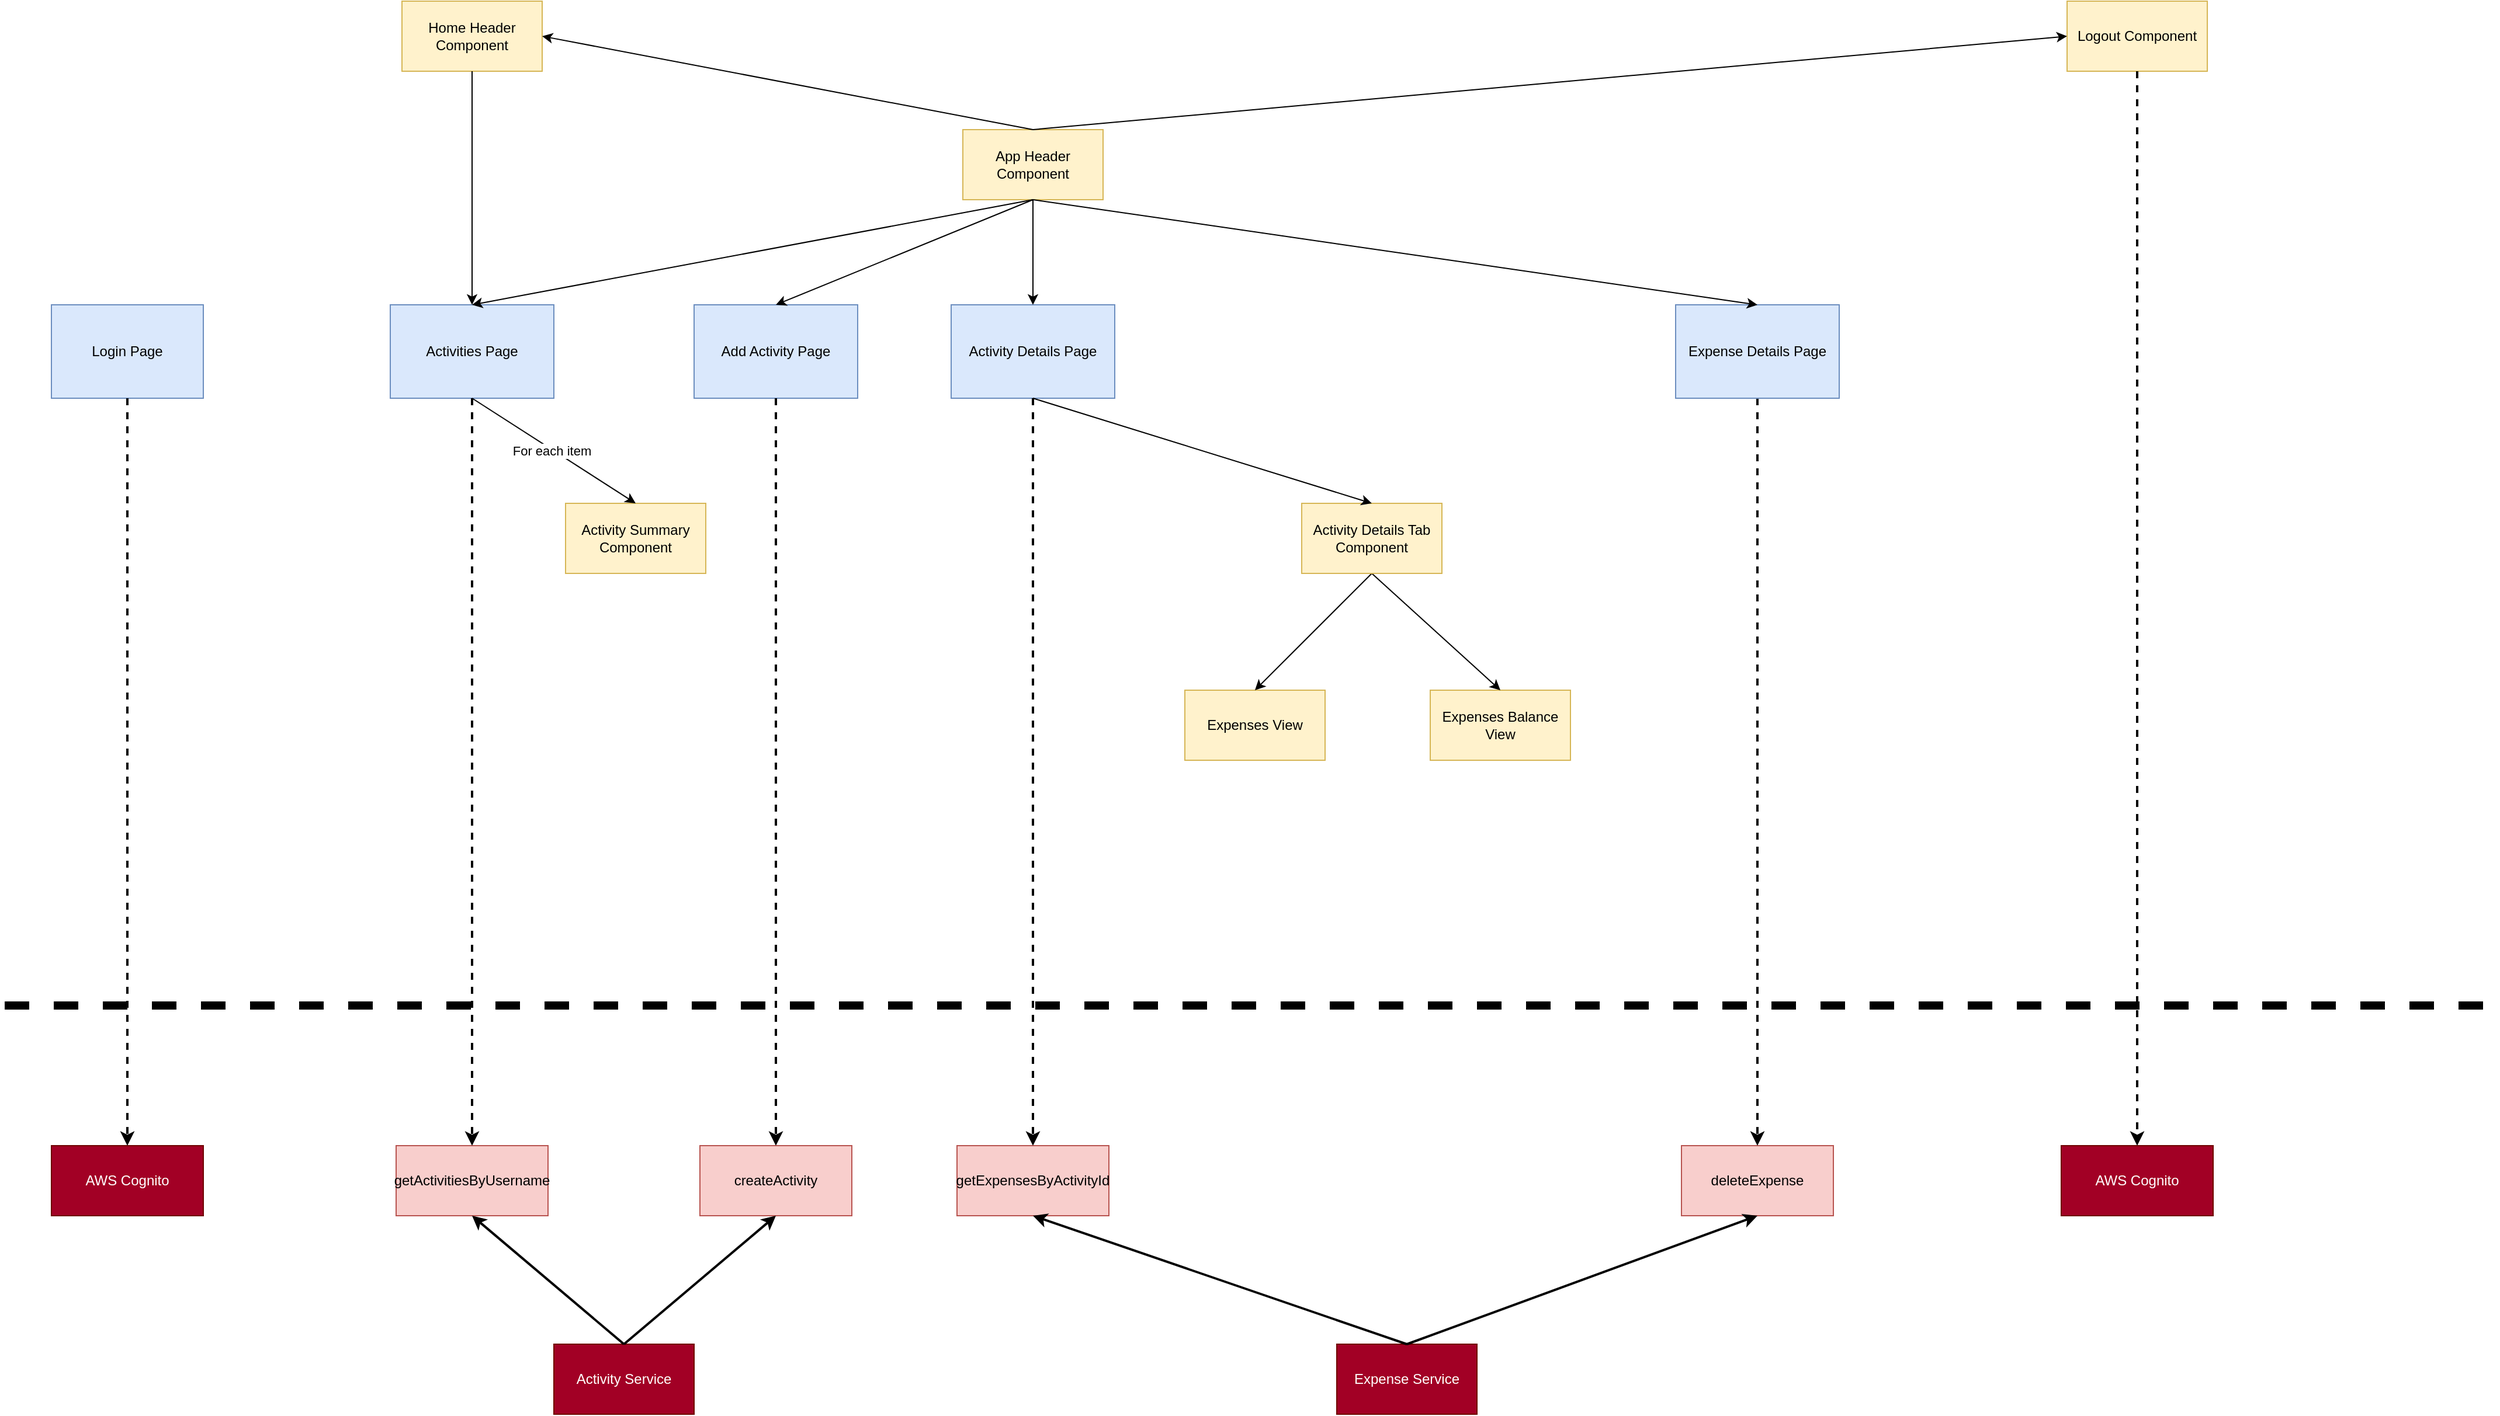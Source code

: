 <mxfile version="14.1.8" type="device"><diagram id="UE1FYti0q7qRU-nZ1nbq" name="Page-1"><mxGraphModel dx="3166" dy="1265" grid="1" gridSize="10" guides="1" tooltips="1" connect="1" arrows="1" fold="1" page="1" pageScale="1" pageWidth="1100" pageHeight="850" math="0" shadow="0"><root><mxCell id="0"/><mxCell id="1" parent="0"/><mxCell id="jkbG0FGmUr5CrJLPi73x-1" value="Activities Page" style="rounded=0;whiteSpace=wrap;html=1;fillColor=#dae8fc;strokeColor=#6c8ebf;" parent="1" vertex="1"><mxGeometry x="10" y="320" width="140" height="80" as="geometry"/></mxCell><mxCell id="jkbG0FGmUr5CrJLPi73x-2" value="Activity Details Page" style="rounded=0;whiteSpace=wrap;html=1;fillColor=#dae8fc;strokeColor=#6c8ebf;" parent="1" vertex="1"><mxGeometry x="490" y="320" width="140" height="80" as="geometry"/></mxCell><mxCell id="jkbG0FGmUr5CrJLPi73x-3" value="Add Activity Page" style="rounded=0;whiteSpace=wrap;html=1;fillColor=#dae8fc;strokeColor=#6c8ebf;" parent="1" vertex="1"><mxGeometry x="270" y="320" width="140" height="80" as="geometry"/></mxCell><mxCell id="jkbG0FGmUr5CrJLPi73x-4" value="Expenses View" style="rounded=0;whiteSpace=wrap;html=1;fillColor=#fff2cc;strokeColor=#d6b656;" parent="1" vertex="1"><mxGeometry x="690" y="650" width="120" height="60" as="geometry"/></mxCell><mxCell id="jkbG0FGmUr5CrJLPi73x-5" value="Expenses Balance View" style="rounded=0;whiteSpace=wrap;html=1;fillColor=#fff2cc;strokeColor=#d6b656;" parent="1" vertex="1"><mxGeometry x="900" y="650" width="120" height="60" as="geometry"/></mxCell><mxCell id="jkbG0FGmUr5CrJLPi73x-6" value="" style="endArrow=classic;html=1;exitX=0.5;exitY=1;exitDx=0;exitDy=0;entryX=0.5;entryY=0;entryDx=0;entryDy=0;" parent="1" source="jkbG0FGmUr5CrJLPi73x-9" target="jkbG0FGmUr5CrJLPi73x-4" edge="1"><mxGeometry width="50" height="50" relative="1" as="geometry"><mxPoint x="890" y="840" as="sourcePoint"/><mxPoint x="730" y="650" as="targetPoint"/></mxGeometry></mxCell><mxCell id="jkbG0FGmUr5CrJLPi73x-7" value="" style="endArrow=classic;html=1;exitX=0.5;exitY=1;exitDx=0;exitDy=0;entryX=0.5;entryY=0;entryDx=0;entryDy=0;" parent="1" source="jkbG0FGmUr5CrJLPi73x-9" target="jkbG0FGmUr5CrJLPi73x-5" edge="1"><mxGeometry width="50" height="50" relative="1" as="geometry"><mxPoint x="860" y="440" as="sourcePoint"/><mxPoint x="750" y="530" as="targetPoint"/></mxGeometry></mxCell><mxCell id="jkbG0FGmUr5CrJLPi73x-9" value="Activity Details Tab Component" style="rounded=0;whiteSpace=wrap;html=1;fillColor=#fff2cc;strokeColor=#d6b656;" parent="1" vertex="1"><mxGeometry x="790" y="490" width="120" height="60" as="geometry"/></mxCell><mxCell id="jkbG0FGmUr5CrJLPi73x-11" value="" style="endArrow=classic;html=1;entryX=0.5;entryY=0;entryDx=0;entryDy=0;exitX=0.5;exitY=1;exitDx=0;exitDy=0;" parent="1" source="jkbG0FGmUr5CrJLPi73x-2" target="jkbG0FGmUr5CrJLPi73x-9" edge="1"><mxGeometry width="50" height="50" relative="1" as="geometry"><mxPoint x="670" y="810" as="sourcePoint"/><mxPoint x="720" y="760" as="targetPoint"/></mxGeometry></mxCell><mxCell id="jkbG0FGmUr5CrJLPi73x-12" value="App Header Component" style="rounded=0;whiteSpace=wrap;html=1;fillColor=#fff2cc;strokeColor=#d6b656;" parent="1" vertex="1"><mxGeometry x="500" y="170" width="120" height="60" as="geometry"/></mxCell><mxCell id="jkbG0FGmUr5CrJLPi73x-13" value="Home Header Component" style="rounded=0;whiteSpace=wrap;html=1;fillColor=#fff2cc;strokeColor=#d6b656;" parent="1" vertex="1"><mxGeometry x="20" y="60" width="120" height="60" as="geometry"/></mxCell><mxCell id="jkbG0FGmUr5CrJLPi73x-14" value="Logout Component" style="rounded=0;whiteSpace=wrap;html=1;fillColor=#fff2cc;strokeColor=#d6b656;" parent="1" vertex="1"><mxGeometry x="1445" y="60" width="120" height="60" as="geometry"/></mxCell><mxCell id="jkbG0FGmUr5CrJLPi73x-15" value="" style="endArrow=classic;html=1;entryX=1;entryY=0.5;entryDx=0;entryDy=0;exitX=0.5;exitY=0;exitDx=0;exitDy=0;" parent="1" source="jkbG0FGmUr5CrJLPi73x-12" target="jkbG0FGmUr5CrJLPi73x-13" edge="1"><mxGeometry width="50" height="50" relative="1" as="geometry"><mxPoint x="550" y="190" as="sourcePoint"/><mxPoint x="560" y="270" as="targetPoint"/></mxGeometry></mxCell><mxCell id="jkbG0FGmUr5CrJLPi73x-16" value="" style="endArrow=classic;html=1;entryX=0;entryY=0.5;entryDx=0;entryDy=0;exitX=0.5;exitY=0;exitDx=0;exitDy=0;" parent="1" source="jkbG0FGmUr5CrJLPi73x-12" target="jkbG0FGmUr5CrJLPi73x-14" edge="1"><mxGeometry width="50" height="50" relative="1" as="geometry"><mxPoint x="570" y="140" as="sourcePoint"/><mxPoint x="410" y="170" as="targetPoint"/></mxGeometry></mxCell><mxCell id="jkbG0FGmUr5CrJLPi73x-17" value="" style="endArrow=classic;html=1;entryX=0.5;entryY=0;entryDx=0;entryDy=0;exitX=0.5;exitY=1;exitDx=0;exitDy=0;" parent="1" source="jkbG0FGmUr5CrJLPi73x-12" target="jkbG0FGmUr5CrJLPi73x-2" edge="1"><mxGeometry width="50" height="50" relative="1" as="geometry"><mxPoint x="690" y="590" as="sourcePoint"/><mxPoint x="740" y="540" as="targetPoint"/></mxGeometry></mxCell><mxCell id="jkbG0FGmUr5CrJLPi73x-18" value="" style="endArrow=classic;html=1;entryX=0.5;entryY=0;entryDx=0;entryDy=0;exitX=0.5;exitY=1;exitDx=0;exitDy=0;" parent="1" source="jkbG0FGmUr5CrJLPi73x-12" target="jkbG0FGmUr5CrJLPi73x-3" edge="1"><mxGeometry width="50" height="50" relative="1" as="geometry"><mxPoint x="690" y="590" as="sourcePoint"/><mxPoint x="740" y="540" as="targetPoint"/></mxGeometry></mxCell><mxCell id="jkbG0FGmUr5CrJLPi73x-19" value="" style="endArrow=classic;html=1;entryX=0.5;entryY=0;entryDx=0;entryDy=0;exitX=0.5;exitY=1;exitDx=0;exitDy=0;" parent="1" source="jkbG0FGmUr5CrJLPi73x-12" target="jkbG0FGmUr5CrJLPi73x-1" edge="1"><mxGeometry width="50" height="50" relative="1" as="geometry"><mxPoint x="570" y="240" as="sourcePoint"/><mxPoint x="960" y="330" as="targetPoint"/></mxGeometry></mxCell><mxCell id="jkbG0FGmUr5CrJLPi73x-20" value="Activity Summary Component" style="rounded=0;whiteSpace=wrap;html=1;fillColor=#fff2cc;strokeColor=#d6b656;" parent="1" vertex="1"><mxGeometry x="160" y="490" width="120" height="60" as="geometry"/></mxCell><mxCell id="jkbG0FGmUr5CrJLPi73x-21" value="" style="endArrow=classic;html=1;entryX=0.5;entryY=0;entryDx=0;entryDy=0;exitX=0.5;exitY=1;exitDx=0;exitDy=0;" parent="1" source="jkbG0FGmUr5CrJLPi73x-1" target="jkbG0FGmUr5CrJLPi73x-20" edge="1"><mxGeometry width="50" height="50" relative="1" as="geometry"><mxPoint x="220" y="480" as="sourcePoint"/><mxPoint x="270" y="430" as="targetPoint"/></mxGeometry></mxCell><mxCell id="jkbG0FGmUr5CrJLPi73x-22" value="For each item" style="edgeLabel;html=1;align=center;verticalAlign=middle;resizable=0;points=[];" parent="jkbG0FGmUr5CrJLPi73x-21" vertex="1" connectable="0"><mxGeometry x="-0.022" y="-1" relative="1" as="geometry"><mxPoint as="offset"/></mxGeometry></mxCell><mxCell id="jkbG0FGmUr5CrJLPi73x-26" value="Login Page" style="rounded=0;whiteSpace=wrap;html=1;fillColor=#dae8fc;strokeColor=#6c8ebf;" parent="1" vertex="1"><mxGeometry x="-280" y="320" width="130" height="80" as="geometry"/></mxCell><mxCell id="jkbG0FGmUr5CrJLPi73x-28" value="AWS Cognito" style="rounded=0;whiteSpace=wrap;html=1;fillColor=#a20025;strokeColor=#6F0000;fontColor=#ffffff;" parent="1" vertex="1"><mxGeometry x="-280" y="1040" width="130" height="60" as="geometry"/></mxCell><mxCell id="jkbG0FGmUr5CrJLPi73x-29" value="getActivitiesByUsername" style="rounded=0;whiteSpace=wrap;html=1;fillColor=#f8cecc;strokeColor=#b85450;" parent="1" vertex="1"><mxGeometry x="15" y="1040" width="130" height="60" as="geometry"/></mxCell><mxCell id="jkbG0FGmUr5CrJLPi73x-30" value="getExpensesByActivityId" style="rounded=0;whiteSpace=wrap;html=1;fillColor=#f8cecc;strokeColor=#b85450;" parent="1" vertex="1"><mxGeometry x="495" y="1040" width="130" height="60" as="geometry"/></mxCell><mxCell id="jkbG0FGmUr5CrJLPi73x-31" value="createActivity" style="rounded=0;whiteSpace=wrap;html=1;fillColor=#f8cecc;strokeColor=#b85450;" parent="1" vertex="1"><mxGeometry x="275" y="1040" width="130" height="60" as="geometry"/></mxCell><mxCell id="jkbG0FGmUr5CrJLPi73x-32" value="" style="endArrow=classic;html=1;entryX=0.5;entryY=0;entryDx=0;entryDy=0;exitX=0.5;exitY=1;exitDx=0;exitDy=0;" parent="1" source="jkbG0FGmUr5CrJLPi73x-13" target="jkbG0FGmUr5CrJLPi73x-1" edge="1"><mxGeometry width="50" height="50" relative="1" as="geometry"><mxPoint x="80" y="260" as="sourcePoint"/><mxPoint x="130" y="210" as="targetPoint"/></mxGeometry></mxCell><mxCell id="jkbG0FGmUr5CrJLPi73x-33" value="AWS Cognito" style="rounded=0;whiteSpace=wrap;html=1;fillColor=#a20025;strokeColor=#6F0000;fontColor=#ffffff;" parent="1" vertex="1"><mxGeometry x="1440" y="1040" width="130" height="60" as="geometry"/></mxCell><mxCell id="jkbG0FGmUr5CrJLPi73x-35" value="" style="endArrow=classic;html=1;dashed=1;entryX=0.5;entryY=0;entryDx=0;entryDy=0;exitX=0.5;exitY=1;exitDx=0;exitDy=0;strokeWidth=2;" parent="1" source="jkbG0FGmUr5CrJLPi73x-14" target="jkbG0FGmUr5CrJLPi73x-33" edge="1"><mxGeometry width="50" height="50" relative="1" as="geometry"><mxPoint x="1805" y="210" as="sourcePoint"/><mxPoint x="1855" y="160" as="targetPoint"/></mxGeometry></mxCell><mxCell id="jkbG0FGmUr5CrJLPi73x-36" value="" style="endArrow=classic;html=1;dashed=1;entryX=0.5;entryY=0;entryDx=0;entryDy=0;exitX=0.5;exitY=1;exitDx=0;exitDy=0;strokeWidth=2;" parent="1" source="jkbG0FGmUr5CrJLPi73x-26" target="jkbG0FGmUr5CrJLPi73x-28" edge="1"><mxGeometry width="50" height="50" relative="1" as="geometry"><mxPoint x="-215.5" y="100" as="sourcePoint"/><mxPoint x="-215.5" y="930" as="targetPoint"/></mxGeometry></mxCell><mxCell id="jkbG0FGmUr5CrJLPi73x-37" value="" style="endArrow=classic;html=1;dashed=1;entryX=0.5;entryY=0;entryDx=0;entryDy=0;exitX=0.5;exitY=1;exitDx=0;exitDy=0;strokeWidth=2;" parent="1" source="jkbG0FGmUr5CrJLPi73x-1" target="jkbG0FGmUr5CrJLPi73x-29" edge="1"><mxGeometry width="50" height="50" relative="1" as="geometry"><mxPoint x="10" y="400" as="sourcePoint"/><mxPoint x="10" y="940" as="targetPoint"/></mxGeometry></mxCell><mxCell id="jkbG0FGmUr5CrJLPi73x-38" value="" style="endArrow=classic;html=1;dashed=1;entryX=0.5;entryY=0;entryDx=0;entryDy=0;exitX=0.5;exitY=1;exitDx=0;exitDy=0;strokeWidth=2;" parent="1" source="jkbG0FGmUr5CrJLPi73x-3" target="jkbG0FGmUr5CrJLPi73x-31" edge="1"><mxGeometry width="50" height="50" relative="1" as="geometry"><mxPoint x="1120" y="300" as="sourcePoint"/><mxPoint x="1120" y="840" as="targetPoint"/></mxGeometry></mxCell><mxCell id="jkbG0FGmUr5CrJLPi73x-39" value="" style="endArrow=classic;html=1;dashed=1;entryX=0.5;entryY=0;entryDx=0;entryDy=0;exitX=0.5;exitY=1;exitDx=0;exitDy=0;strokeWidth=2;" parent="1" source="jkbG0FGmUr5CrJLPi73x-2" target="jkbG0FGmUr5CrJLPi73x-30" edge="1"><mxGeometry width="50" height="50" relative="1" as="geometry"><mxPoint x="180" y="410" as="sourcePoint"/><mxPoint x="180" y="950" as="targetPoint"/></mxGeometry></mxCell><mxCell id="jkbG0FGmUr5CrJLPi73x-42" value="" style="endArrow=none;dashed=1;html=1;strokeWidth=7;" parent="1" edge="1"><mxGeometry width="50" height="50" relative="1" as="geometry"><mxPoint x="-320" y="920" as="sourcePoint"/><mxPoint x="1810" y="920" as="targetPoint"/></mxGeometry></mxCell><mxCell id="jkbG0FGmUr5CrJLPi73x-43" value="deleteExpense" style="rounded=0;whiteSpace=wrap;html=1;fillColor=#f8cecc;strokeColor=#b85450;" parent="1" vertex="1"><mxGeometry x="1115" y="1040" width="130" height="60" as="geometry"/></mxCell><mxCell id="jkbG0FGmUr5CrJLPi73x-44" value="" style="endArrow=classic;html=1;dashed=1;entryX=0.5;entryY=0;entryDx=0;entryDy=0;strokeWidth=2;exitX=0.5;exitY=1;exitDx=0;exitDy=0;" parent="1" source="cszNEllKiK4vaeG2FPme-2" target="jkbG0FGmUr5CrJLPi73x-43" edge="1"><mxGeometry width="50" height="50" relative="1" as="geometry"><mxPoint x="605" y="950" as="sourcePoint"/><mxPoint x="425" y="1050" as="targetPoint"/></mxGeometry></mxCell><mxCell id="jkbG0FGmUr5CrJLPi73x-45" value="Activity Service&lt;span style=&quot;color: rgba(0 , 0 , 0 , 0) ; font-family: monospace ; font-size: 0px&quot;&gt;%3CmxGraphModel%3E%3Croot%3E%3CmxCell%20id%3D%220%22%2F%3E%3CmxCell%20id%3D%221%22%20parent%3D%220%22%2F%3E%3CmxCell%20id%3D%222%22%20value%3D%22%22%20style%3D%22endArrow%3Dclassic%3Bhtml%3D1%3Bdashed%3D1%3BentryX%3D0.5%3BentryY%3D0%3BentryDx%3D0%3BentryDy%3D0%3BexitX%3D0.5%3BexitY%3D1%3BexitDx%3D0%3BexitDy%3D0%3BstrokeWidth%3D2%3B%22%20edge%3D%221%22%20parent%3D%221%22%3E%3CmxGeometry%20width%3D%2250%22%20height%3D%2250%22%20relative%3D%221%22%20as%3D%22geometry%22%3E%3CmxPoint%20x%3D%22560%22%20y%3D%22400%22%20as%3D%22sourcePoint%22%2F%3E%3CmxPoint%20x%3D%22560%22%20y%3D%221040%22%20as%3D%22targetPoint%22%2F%3E%3C%2FmxGeometry%3E%3C%2FmxCell%3E%3C%2Froot%3E%3C%2FmxGraphModel%3E&lt;/span&gt;" style="rounded=0;whiteSpace=wrap;html=1;fillColor=#a20025;strokeColor=#6F0000;fontColor=#ffffff;" parent="1" vertex="1"><mxGeometry x="150" y="1210" width="120" height="60" as="geometry"/></mxCell><mxCell id="jkbG0FGmUr5CrJLPi73x-46" value="Expense Service&lt;span style=&quot;color: rgba(0 , 0 , 0 , 0) ; font-family: monospace ; font-size: 0px&quot;&gt;%3CmxGraphModel%3E%3Croot%3E%3CmxCell%20id%3D%220%22%2F%3E%3CmxCell%20id%3D%221%22%20parent%3D%220%22%2F%3E%3CmxCell%20id%3D%222%22%20value%3D%22%22%20style%3D%22endArrow%3Dclassic%3Bhtml%3D1%3Bdashed%3D1%3BentryX%3D0.5%3BentryY%3D0%3BentryDx%3D0%3BentryDy%3D0%3BexitX%3D0.5%3BexitY%3D1%3BexitDx%3D0%3BexitDy%3D0%3BstrokeWidth%3D2%3B%22%20edge%3D%221%22%20parent%3D%221%22%3E%3CmxGeometry%20width%3D%2250%22%20height%3D%2250%22%20relative%3D%221%22%20as%3D%22geometry%22%3E%3CmxPoint%20x%3D%22560%22%20y%3D%22400%22%20as%3D%22sourcePoint%22%2F%3E%3CmxPoint%20x%3D%22560%22%20y%3D%221040%22%20as%3D%22targetPoint%22%2F%3E%3C%2FmxGeometry%3E%3C%2FmxCell%3E%3C%2Froot%3E%3C%2FmxGraphModel%3E&lt;/span&gt;" style="rounded=0;whiteSpace=wrap;html=1;fillColor=#a20025;strokeColor=#6F0000;fontColor=#ffffff;" parent="1" vertex="1"><mxGeometry x="820" y="1210" width="120" height="60" as="geometry"/></mxCell><mxCell id="jkbG0FGmUr5CrJLPi73x-48" value="" style="endArrow=classic;html=1;strokeWidth=2;entryX=0.5;entryY=1;entryDx=0;entryDy=0;exitX=0.5;exitY=0;exitDx=0;exitDy=0;" parent="1" source="jkbG0FGmUr5CrJLPi73x-45" target="jkbG0FGmUr5CrJLPi73x-31" edge="1"><mxGeometry width="50" height="50" relative="1" as="geometry"><mxPoint x="400" y="1210" as="sourcePoint"/><mxPoint x="210" y="1180" as="targetPoint"/></mxGeometry></mxCell><mxCell id="jkbG0FGmUr5CrJLPi73x-49" value="" style="endArrow=classic;html=1;strokeWidth=2;entryX=0.5;entryY=1;entryDx=0;entryDy=0;exitX=0.5;exitY=0;exitDx=0;exitDy=0;" parent="1" source="jkbG0FGmUr5CrJLPi73x-45" target="jkbG0FGmUr5CrJLPi73x-29" edge="1"><mxGeometry width="50" height="50" relative="1" as="geometry"><mxPoint x="-100" y="1290" as="sourcePoint"/><mxPoint x="230" y="1200" as="targetPoint"/><Array as="points"><mxPoint x="80" y="1100"/></Array></mxGeometry></mxCell><mxCell id="jkbG0FGmUr5CrJLPi73x-50" value="" style="endArrow=classic;html=1;strokeWidth=2;entryX=0.5;entryY=1;entryDx=0;entryDy=0;exitX=0.5;exitY=0;exitDx=0;exitDy=0;" parent="1" source="jkbG0FGmUr5CrJLPi73x-46" target="jkbG0FGmUr5CrJLPi73x-30" edge="1"><mxGeometry width="50" height="50" relative="1" as="geometry"><mxPoint x="460" y="1250" as="sourcePoint"/><mxPoint x="370" y="1280" as="targetPoint"/></mxGeometry></mxCell><mxCell id="jkbG0FGmUr5CrJLPi73x-51" value="" style="endArrow=classic;html=1;strokeWidth=2;entryX=0.5;entryY=1;entryDx=0;entryDy=0;exitX=0.5;exitY=0;exitDx=0;exitDy=0;" parent="1" source="jkbG0FGmUr5CrJLPi73x-46" target="jkbG0FGmUr5CrJLPi73x-43" edge="1"><mxGeometry width="50" height="50" relative="1" as="geometry"><mxPoint x="820" y="1240" as="sourcePoint"/><mxPoint x="670" y="1200" as="targetPoint"/></mxGeometry></mxCell><mxCell id="cszNEllKiK4vaeG2FPme-2" value="Expense Details Page" style="rounded=0;whiteSpace=wrap;html=1;fillColor=#dae8fc;strokeColor=#6c8ebf;" vertex="1" parent="1"><mxGeometry x="1110" y="320" width="140" height="80" as="geometry"/></mxCell><mxCell id="cszNEllKiK4vaeG2FPme-3" value="" style="endArrow=classic;html=1;entryX=0.5;entryY=0;entryDx=0;entryDy=0;exitX=0.5;exitY=1;exitDx=0;exitDy=0;" edge="1" parent="1" source="jkbG0FGmUr5CrJLPi73x-12" target="cszNEllKiK4vaeG2FPme-2"><mxGeometry width="50" height="50" relative="1" as="geometry"><mxPoint x="570" y="240" as="sourcePoint"/><mxPoint x="570" y="330" as="targetPoint"/></mxGeometry></mxCell></root></mxGraphModel></diagram></mxfile>